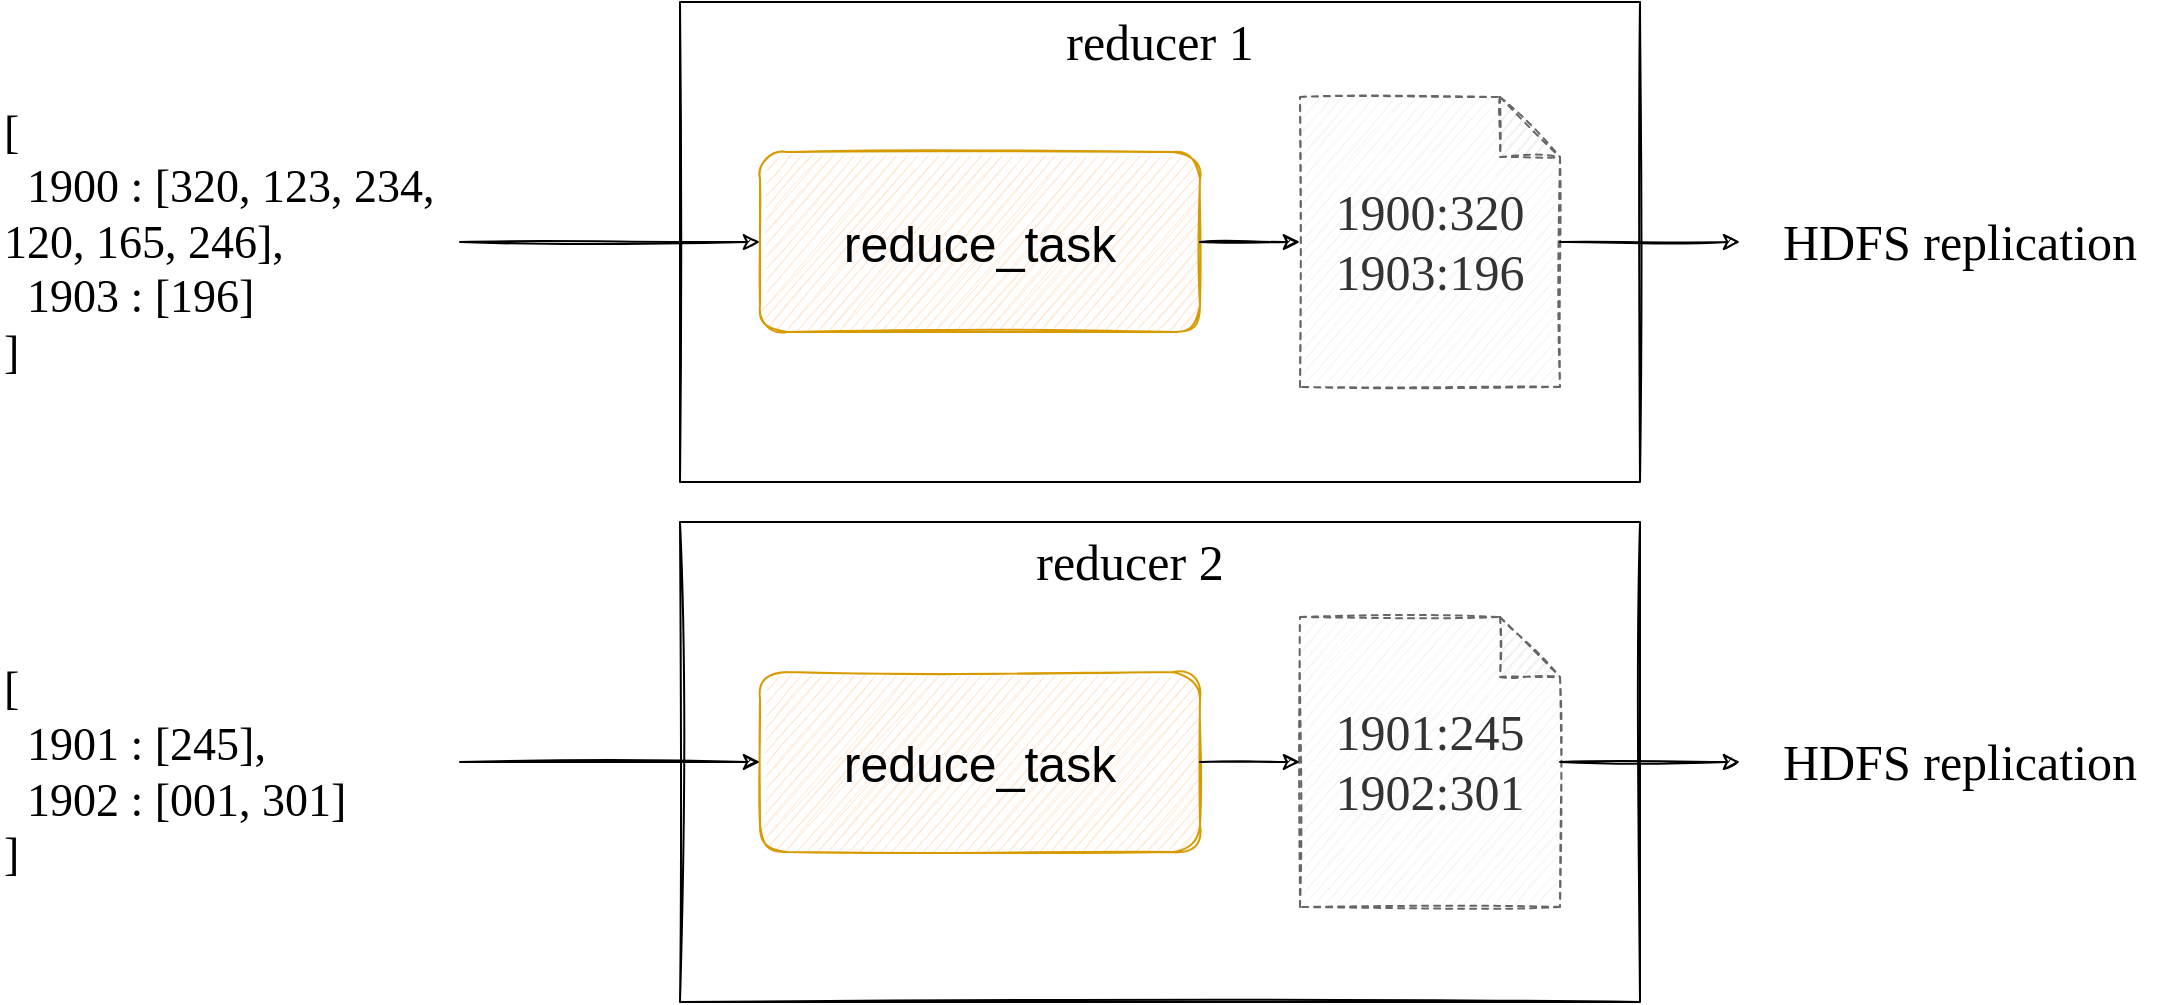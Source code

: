 <mxfile version="13.6.2" type="device"><diagram id="kGfp8amSb_5_MXtysCyA" name="Page-1"><mxGraphModel dx="1422" dy="822" grid="1" gridSize="10" guides="1" tooltips="1" connect="1" arrows="1" fold="1" page="1" pageScale="1" pageWidth="1600" pageHeight="900" math="0" shadow="0" extFonts="Architects Daughter^https://fonts.googleapis.com/css?family=Architects+Daughter"><root><mxCell id="0"/><mxCell id="1" parent="0"/><mxCell id="O2OiiqaeWTNiBTXrOgAg-4" value="" style="rounded=0;whiteSpace=wrap;html=1;fillColor=none;sketch=1;" parent="1" vertex="1"><mxGeometry x="450" y="100" width="480" height="240" as="geometry"/></mxCell><mxCell id="O2OiiqaeWTNiBTXrOgAg-1" value="&lt;font style=&quot;font-size: 23px&quot;&gt;[&lt;br&gt;&lt;div&gt;&lt;span&gt;&amp;nbsp; 1900 : [320, 123, 234, 120, 165, 246],&lt;/span&gt;&lt;span&gt;&amp;nbsp;&lt;/span&gt;&lt;/div&gt;&amp;nbsp; 1903 : [196]&lt;br&gt;&lt;span&gt;]&lt;/span&gt;&lt;br&gt;&lt;/font&gt;" style="text;html=1;strokeColor=none;fillColor=none;align=left;verticalAlign=middle;whiteSpace=wrap;rounded=0;fontFamily=Architects Daughter;" parent="1" vertex="1"><mxGeometry x="110" y="110" width="230" height="220" as="geometry"/></mxCell><mxCell id="O2OiiqaeWTNiBTXrOgAg-3" value="&lt;div&gt;&lt;span style=&quot;font-size: 23px&quot;&gt;[&lt;/span&gt;&lt;/div&gt;&lt;div&gt;&lt;span style=&quot;font-size: 23px&quot;&gt;&amp;nbsp; 1901 : [245],&lt;/span&gt;&lt;/div&gt;&lt;span style=&quot;font-size: 23px&quot;&gt;&amp;nbsp; 1902 : [001, 301]&lt;/span&gt;&lt;span style=&quot;font-size: 23px&quot;&gt;&lt;br&gt;&lt;/span&gt;&lt;div style=&quot;font-size: 23px&quot;&gt;]&lt;/div&gt;" style="text;html=1;strokeColor=none;fillColor=none;align=left;verticalAlign=middle;whiteSpace=wrap;rounded=0;fontFamily=Architects Daughter;" parent="1" vertex="1"><mxGeometry x="110" y="430" width="290" height="110" as="geometry"/></mxCell><mxCell id="O2OiiqaeWTNiBTXrOgAg-6" value="&lt;font style=&quot;font-size: 25px&quot;&gt;reduce_task&lt;/font&gt;" style="rounded=1;whiteSpace=wrap;html=1;fillColor=#ffe6cc;sketch=1;strokeColor=#d79b00;" parent="1" vertex="1"><mxGeometry x="490" y="175" width="220" height="90" as="geometry"/></mxCell><mxCell id="O2OiiqaeWTNiBTXrOgAg-7" value="&lt;div style=&quot;&quot;&gt;&lt;span style=&quot;font-size: 25px&quot;&gt;1900:320&lt;/span&gt;&lt;/div&gt;&lt;div style=&quot;&quot;&gt;&lt;span style=&quot;font-size: 25px&quot;&gt;1903:196&lt;/span&gt;&lt;/div&gt;" style="shape=note;whiteSpace=wrap;html=1;backgroundOutline=1;darkOpacity=0.05;fillColor=#f5f5f5;dashed=1;align=center;sketch=1;strokeColor=#666666;fontColor=#333333;fontFamily=Architects Daughter;" parent="1" vertex="1"><mxGeometry x="760" y="147.5" width="130" height="145" as="geometry"/></mxCell><mxCell id="O2OiiqaeWTNiBTXrOgAg-11" value="" style="endArrow=classic;html=1;sketch=1;" parent="1" source="O2OiiqaeWTNiBTXrOgAg-1" target="O2OiiqaeWTNiBTXrOgAg-6" edge="1"><mxGeometry width="50" height="50" relative="1" as="geometry"><mxPoint x="370" y="470" as="sourcePoint"/><mxPoint x="420" y="420" as="targetPoint"/></mxGeometry></mxCell><mxCell id="O2OiiqaeWTNiBTXrOgAg-12" value="" style="endArrow=classic;html=1;sketch=1;" parent="1" source="O2OiiqaeWTNiBTXrOgAg-6" target="O2OiiqaeWTNiBTXrOgAg-7" edge="1"><mxGeometry width="50" height="50" relative="1" as="geometry"><mxPoint x="350" y="230" as="sourcePoint"/><mxPoint x="500" y="230" as="targetPoint"/></mxGeometry></mxCell><mxCell id="O2OiiqaeWTNiBTXrOgAg-14" value="&lt;font style=&quot;font-size: 25px&quot;&gt;HDFS replication&lt;/font&gt;" style="text;html=1;strokeColor=none;fillColor=none;align=center;verticalAlign=middle;whiteSpace=wrap;rounded=0;fontFamily=Architects Daughter;" parent="1" vertex="1"><mxGeometry x="980" y="200" width="220" height="40" as="geometry"/></mxCell><mxCell id="O2OiiqaeWTNiBTXrOgAg-15" value="" style="endArrow=classic;html=1;sketch=1;" parent="1" source="O2OiiqaeWTNiBTXrOgAg-7" target="O2OiiqaeWTNiBTXrOgAg-14" edge="1"><mxGeometry width="50" height="50" relative="1" as="geometry"><mxPoint x="880" y="220" as="sourcePoint"/><mxPoint x="1170.0" y="220" as="targetPoint"/></mxGeometry></mxCell><mxCell id="O2OiiqaeWTNiBTXrOgAg-16" value="" style="rounded=0;whiteSpace=wrap;html=1;fillColor=none;sketch=1;" parent="1" vertex="1"><mxGeometry x="450" y="360" width="480" height="240" as="geometry"/></mxCell><mxCell id="O2OiiqaeWTNiBTXrOgAg-17" value="&lt;font style=&quot;font-size: 25px&quot;&gt;reduce_task&lt;/font&gt;" style="rounded=1;whiteSpace=wrap;html=1;fillColor=#ffe6cc;sketch=1;strokeColor=#d79b00;" parent="1" vertex="1"><mxGeometry x="490" y="435" width="220" height="90" as="geometry"/></mxCell><mxCell id="O2OiiqaeWTNiBTXrOgAg-18" value="&lt;div style=&quot;text-align: left&quot;&gt;&lt;span style=&quot;font-size: 25px&quot;&gt;1901:245&lt;/span&gt;&lt;/div&gt;&lt;span style=&quot;font-size: 25px&quot;&gt;&lt;div style=&quot;text-align: left&quot;&gt;&lt;span&gt;1902:301&lt;/span&gt;&lt;/div&gt;&lt;/span&gt;" style="shape=note;whiteSpace=wrap;html=1;backgroundOutline=1;darkOpacity=0.05;fillColor=#f5f5f5;dashed=1;sketch=1;strokeColor=#666666;fontColor=#333333;fontFamily=Architects Daughter;" parent="1" vertex="1"><mxGeometry x="760" y="407.5" width="130" height="145" as="geometry"/></mxCell><mxCell id="O2OiiqaeWTNiBTXrOgAg-19" value="" style="endArrow=classic;html=1;sketch=1;" parent="1" target="O2OiiqaeWTNiBTXrOgAg-17" edge="1"><mxGeometry width="50" height="50" relative="1" as="geometry"><mxPoint x="340" y="480" as="sourcePoint"/><mxPoint x="420" y="680" as="targetPoint"/></mxGeometry></mxCell><mxCell id="O2OiiqaeWTNiBTXrOgAg-20" value="" style="endArrow=classic;html=1;sketch=1;" parent="1" source="O2OiiqaeWTNiBTXrOgAg-17" target="O2OiiqaeWTNiBTXrOgAg-18" edge="1"><mxGeometry width="50" height="50" relative="1" as="geometry"><mxPoint x="350" y="490" as="sourcePoint"/><mxPoint x="500" y="490" as="targetPoint"/></mxGeometry></mxCell><mxCell id="O2OiiqaeWTNiBTXrOgAg-21" value="&lt;font style=&quot;font-size: 25px&quot;&gt;HDFS replication&lt;/font&gt;" style="text;html=1;strokeColor=none;fillColor=none;align=center;verticalAlign=middle;whiteSpace=wrap;rounded=0;fontFamily=Architects Daughter;" parent="1" vertex="1"><mxGeometry x="980" y="460" width="220" height="40" as="geometry"/></mxCell><mxCell id="O2OiiqaeWTNiBTXrOgAg-22" value="" style="endArrow=classic;html=1;sketch=1;" parent="1" source="O2OiiqaeWTNiBTXrOgAg-18" target="O2OiiqaeWTNiBTXrOgAg-21" edge="1"><mxGeometry width="50" height="50" relative="1" as="geometry"><mxPoint x="880" y="480" as="sourcePoint"/><mxPoint x="1170.0" y="480" as="targetPoint"/></mxGeometry></mxCell><mxCell id="O2OiiqaeWTNiBTXrOgAg-23" value="&lt;font style=&quot;font-size: 25px&quot;&gt;reducer 1&lt;/font&gt;" style="text;html=1;strokeColor=none;fillColor=none;align=center;verticalAlign=middle;whiteSpace=wrap;rounded=0;sketch=1;fontFamily=Architects Daughter;" parent="1" vertex="1"><mxGeometry x="585" y="110" width="210" height="20" as="geometry"/></mxCell><mxCell id="O2OiiqaeWTNiBTXrOgAg-24" value="&lt;font style=&quot;font-size: 25px&quot;&gt;reducer 2&lt;/font&gt;" style="text;html=1;strokeColor=none;fillColor=none;align=center;verticalAlign=middle;whiteSpace=wrap;rounded=0;sketch=1;fontFamily=Architects Daughter;" parent="1" vertex="1"><mxGeometry x="570" y="370" width="210" height="20" as="geometry"/></mxCell></root></mxGraphModel></diagram></mxfile>